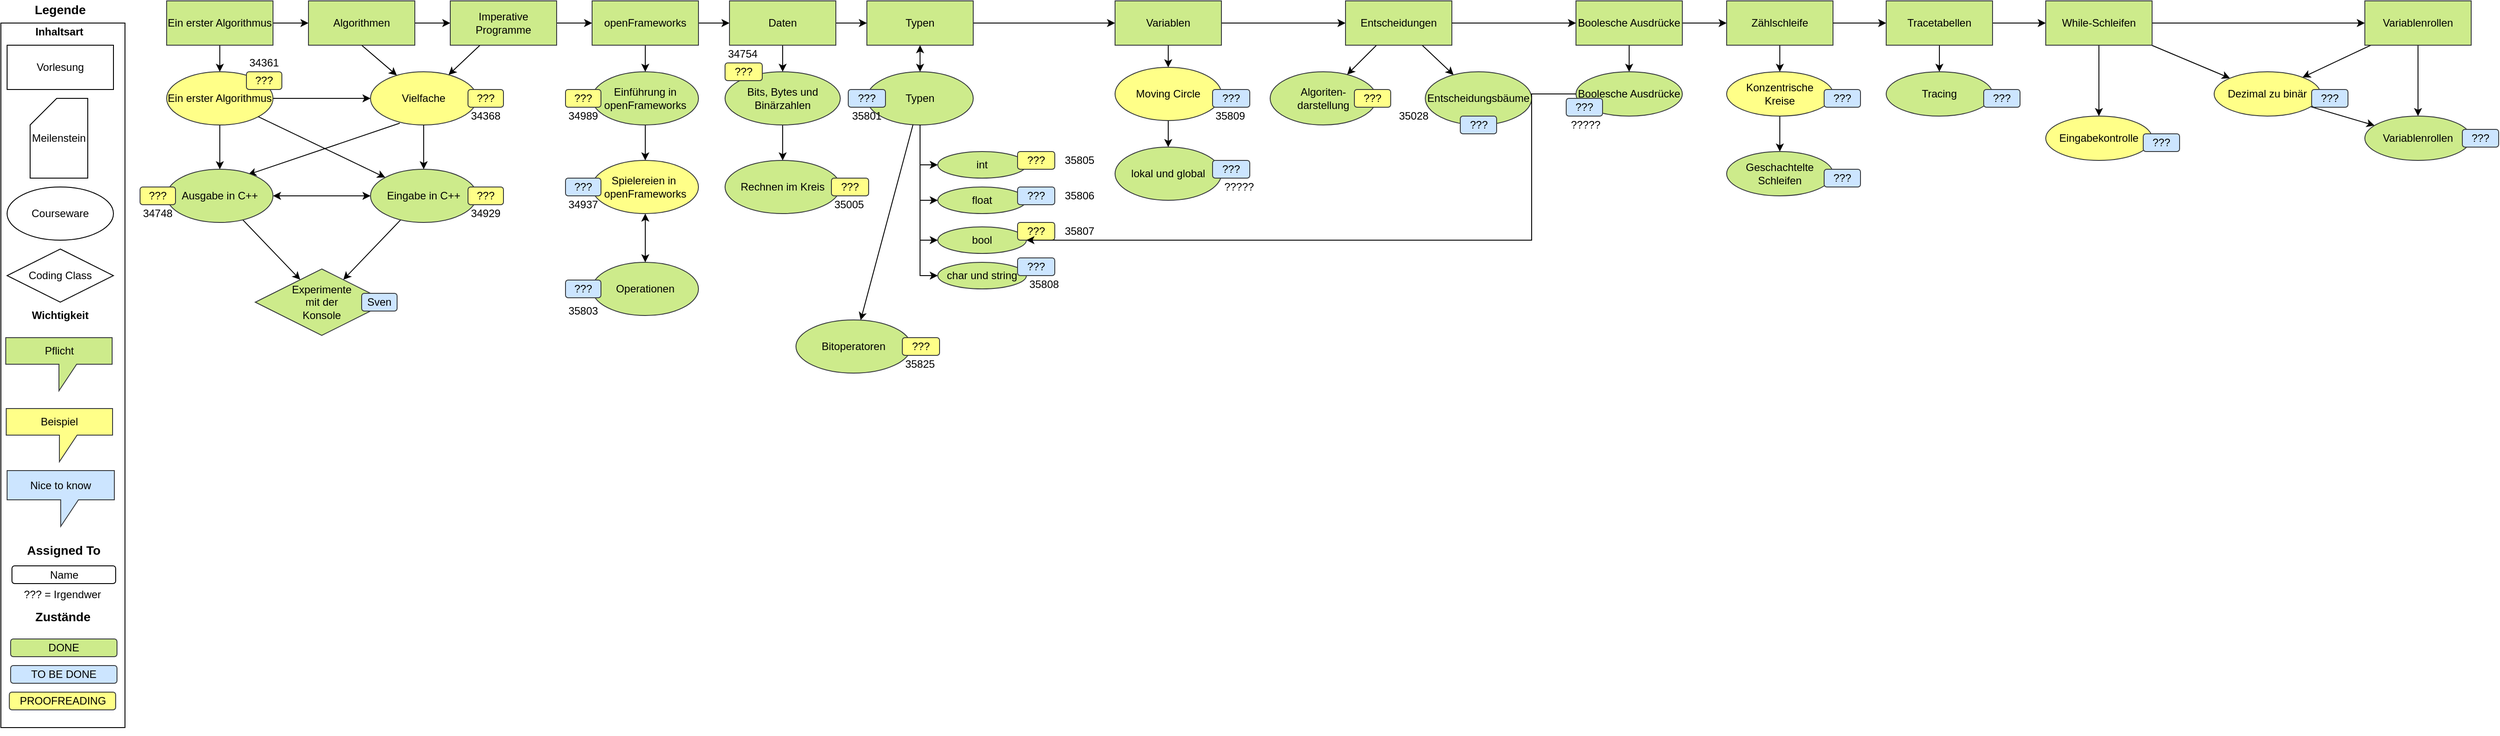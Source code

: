 <mxfile version="12.1.2" type="github" pages="1">
  <diagram id="Wyt8yrSQ3RSMpkzc1AXA" name="Page-1">
    <mxGraphModel dx="2048" dy="1074" grid="1" gridSize="10" guides="1" tooltips="1" connect="1" arrows="1" fold="1" page="1" pageScale="1" pageWidth="4681" pageHeight="3300" math="0" shadow="0">
      <root>
        <mxCell id="0"/>
        <mxCell id="1" value="Inhalte" style="" parent="0"/>
        <mxCell id="2e9VviOoSvJhzy74QU0r-17" value="" style="rounded=0;whiteSpace=wrap;html=1;fillColor=none;" parent="1" vertex="1">
          <mxGeometry x="13" y="65" width="140" height="795" as="geometry"/>
        </mxCell>
        <mxCell id="YNsSI02lV_WkkaifhmP2-2" value="Coding Class" style="rhombus;whiteSpace=wrap;html=1;" parent="1" vertex="1">
          <mxGeometry x="20" y="320" width="120" height="60" as="geometry"/>
        </mxCell>
        <mxCell id="2e9VviOoSvJhzy74QU0r-11" style="edgeStyle=none;rounded=0;comic=0;jumpStyle=none;orthogonalLoop=1;jettySize=auto;html=1;exitX=0.275;exitY=0.967;exitDx=0;exitDy=0;entryX=0.767;entryY=0.1;entryDx=0;entryDy=0;entryPerimeter=0;strokeColor=#000000;exitPerimeter=0;" parent="1" source="YNsSI02lV_WkkaifhmP2-5" target="2e9VviOoSvJhzy74QU0r-6" edge="1">
          <mxGeometry relative="1" as="geometry"/>
        </mxCell>
        <mxCell id="YNsSI02lV_WkkaifhmP2-5" value="Vielfache" style="ellipse;whiteSpace=wrap;html=1;fillColor=#ffff88;strokeColor=#36393d;" parent="1" vertex="1">
          <mxGeometry x="430" y="120" width="120" height="60" as="geometry"/>
        </mxCell>
        <mxCell id="YNsSI02lV_WkkaifhmP2-6" value="Meilenstein" style="shape=card;whiteSpace=wrap;html=1;" parent="1" vertex="1">
          <mxGeometry x="46" y="150" width="65" height="90" as="geometry"/>
        </mxCell>
        <mxCell id="YNsSI02lV_WkkaifhmP2-10" value="Name" style="rounded=1;whiteSpace=wrap;html=1;" parent="1" vertex="1">
          <mxGeometry x="25.5" y="677.5" width="117" height="20" as="geometry"/>
        </mxCell>
        <mxCell id="YNsSI02lV_WkkaifhmP2-11" value="Vorlesung" style="rounded=0;whiteSpace=wrap;html=1;" parent="1" vertex="1">
          <mxGeometry x="20" y="90" width="120" height="50" as="geometry"/>
        </mxCell>
        <mxCell id="YNsSI02lV_WkkaifhmP2-14" value="DONE" style="rounded=1;whiteSpace=wrap;html=1;fillColor=#cdeb8b;strokeColor=#36393d;" parent="1" vertex="1">
          <mxGeometry x="24" y="760" width="120" height="20" as="geometry"/>
        </mxCell>
        <mxCell id="YNsSI02lV_WkkaifhmP2-15" value="TO BE DONE" style="rounded=1;whiteSpace=wrap;html=1;fillColor=#cce5ff;strokeColor=#36393d;" parent="1" vertex="1">
          <mxGeometry x="24" y="790" width="120" height="20" as="geometry"/>
        </mxCell>
        <mxCell id="YNsSI02lV_WkkaifhmP2-16" value="PROOFREADING" style="rounded=1;whiteSpace=wrap;html=1;fillColor=#ffff88;strokeColor=#36393d;" parent="1" vertex="1">
          <mxGeometry x="22.5" y="820" width="120" height="20" as="geometry"/>
        </mxCell>
        <mxCell id="YNsSI02lV_WkkaifhmP2-20" style="edgeStyle=orthogonalEdgeStyle;rounded=0;orthogonalLoop=1;jettySize=auto;html=1;exitX=0.5;exitY=1;exitDx=0;exitDy=0;entryX=0.5;entryY=0;entryDx=0;entryDy=0;jumpStyle=arc;comic=0;" parent="1" source="YNsSI02lV_WkkaifhmP2-17" target="YNsSI02lV_WkkaifhmP2-18" edge="1">
          <mxGeometry relative="1" as="geometry"/>
        </mxCell>
        <mxCell id="YNsSI02lV_WkkaifhmP2-23" style="edgeStyle=orthogonalEdgeStyle;rounded=0;orthogonalLoop=1;jettySize=auto;html=1;exitX=1;exitY=0.5;exitDx=0;exitDy=0;entryX=0;entryY=0.5;entryDx=0;entryDy=0;" parent="1" source="YNsSI02lV_WkkaifhmP2-17" target="YNsSI02lV_WkkaifhmP2-21" edge="1">
          <mxGeometry relative="1" as="geometry"/>
        </mxCell>
        <mxCell id="YNsSI02lV_WkkaifhmP2-17" value="Ein erster Algorithmus" style="rounded=0;whiteSpace=wrap;html=1;fillColor=#cdeb8b;strokeColor=#36393d;" parent="1" vertex="1">
          <mxGeometry x="200" y="40" width="120" height="50" as="geometry"/>
        </mxCell>
        <mxCell id="2e9VviOoSvJhzy74QU0r-10" style="rounded=0;comic=0;jumpStyle=none;orthogonalLoop=1;jettySize=auto;html=1;exitX=0.5;exitY=1;exitDx=0;exitDy=0;strokeColor=#000000;" parent="1" source="YNsSI02lV_WkkaifhmP2-18" target="2e9VviOoSvJhzy74QU0r-6" edge="1">
          <mxGeometry relative="1" as="geometry"/>
        </mxCell>
        <mxCell id="2e9VviOoSvJhzy74QU0r-15" style="edgeStyle=none;rounded=0;comic=0;jumpStyle=none;orthogonalLoop=1;jettySize=auto;html=1;exitX=1;exitY=0.5;exitDx=0;exitDy=0;entryX=0;entryY=0.5;entryDx=0;entryDy=0;strokeColor=#000000;fillColor=#f8cecc;" parent="1" source="YNsSI02lV_WkkaifhmP2-18" target="YNsSI02lV_WkkaifhmP2-5" edge="1">
          <mxGeometry relative="1" as="geometry"/>
        </mxCell>
        <mxCell id="YNsSI02lV_WkkaifhmP2-18" value="Ein erster Algorithmus" style="ellipse;whiteSpace=wrap;html=1;fillColor=#ffff88;strokeColor=#36393d;" parent="1" vertex="1">
          <mxGeometry x="200" y="120" width="120" height="60" as="geometry"/>
        </mxCell>
        <mxCell id="B_I8aT1JAoUhAAaeeT8g-25" style="edgeStyle=none;rounded=0;orthogonalLoop=1;jettySize=auto;html=1;exitX=0.5;exitY=1;exitDx=0;exitDy=0;" parent="1" source="YNsSI02lV_WkkaifhmP2-21" target="YNsSI02lV_WkkaifhmP2-5" edge="1">
          <mxGeometry relative="1" as="geometry"/>
        </mxCell>
        <mxCell id="B_I8aT1JAoUhAAaeeT8g-27" value="" style="edgeStyle=none;rounded=0;orthogonalLoop=1;jettySize=auto;html=1;" parent="1" source="YNsSI02lV_WkkaifhmP2-21" target="B_I8aT1JAoUhAAaeeT8g-26" edge="1">
          <mxGeometry relative="1" as="geometry"/>
        </mxCell>
        <mxCell id="YNsSI02lV_WkkaifhmP2-21" value="Algorithmen" style="rounded=0;whiteSpace=wrap;html=1;fillColor=#cdeb8b;strokeColor=#36393d;" parent="1" vertex="1">
          <mxGeometry x="360" y="40" width="120" height="50" as="geometry"/>
        </mxCell>
        <mxCell id="B_I8aT1JAoUhAAaeeT8g-62" value="" style="edgeStyle=none;rounded=0;orthogonalLoop=1;jettySize=auto;html=1;startArrow=classic;startFill=1;" parent="1" source="2e9VviOoSvJhzy74QU0r-6" target="B_I8aT1JAoUhAAaeeT8g-4" edge="1">
          <mxGeometry relative="1" as="geometry">
            <mxPoint x="400" y="260" as="targetPoint"/>
          </mxGeometry>
        </mxCell>
        <mxCell id="wF4mP8w9-cqMa2zVFERf-13" style="edgeStyle=none;rounded=0;orthogonalLoop=1;jettySize=auto;html=1;" parent="1" source="2e9VviOoSvJhzy74QU0r-6" target="wF4mP8w9-cqMa2zVFERf-1" edge="1">
          <mxGeometry relative="1" as="geometry"/>
        </mxCell>
        <mxCell id="2e9VviOoSvJhzy74QU0r-6" value="Ausgabe in C++" style="ellipse;whiteSpace=wrap;html=1;fillColor=#cdeb8b;strokeColor=#36393d;" parent="1" vertex="1">
          <mxGeometry x="200" y="230" width="120" height="60" as="geometry"/>
        </mxCell>
        <mxCell id="2e9VviOoSvJhzy74QU0r-12" value="Courseware" style="ellipse;whiteSpace=wrap;html=1;" parent="1" vertex="1">
          <mxGeometry x="20" y="250" width="120" height="60" as="geometry"/>
        </mxCell>
        <mxCell id="2e9VviOoSvJhzy74QU0r-18" value="&lt;b&gt;&lt;font style=&quot;font-size: 14px&quot;&gt;Legende&lt;/font&gt;&lt;/b&gt;" style="text;html=1;strokeColor=none;fillColor=none;align=center;verticalAlign=middle;whiteSpace=wrap;rounded=0;" parent="1" vertex="1">
          <mxGeometry x="50" y="40" width="60" height="20" as="geometry"/>
        </mxCell>
        <mxCell id="2e9VviOoSvJhzy74QU0r-19" value="&lt;b&gt;&lt;font style=&quot;font-size: 14px&quot;&gt;Zustände&lt;/font&gt;&lt;/b&gt;" style="text;html=1;strokeColor=none;fillColor=none;align=center;verticalAlign=middle;whiteSpace=wrap;rounded=0;" parent="1" vertex="1">
          <mxGeometry x="52.5" y="725" width="60" height="20" as="geometry"/>
        </mxCell>
        <mxCell id="2e9VviOoSvJhzy74QU0r-21" value="&lt;b&gt;&lt;font style=&quot;font-size: 14px&quot;&gt;Assigned To&lt;/font&gt;&lt;/b&gt;" style="text;html=1;strokeColor=none;fillColor=none;align=center;verticalAlign=middle;whiteSpace=wrap;rounded=0;" parent="1" vertex="1">
          <mxGeometry x="24" y="650" width="120" height="20" as="geometry"/>
        </mxCell>
        <mxCell id="2e9VviOoSvJhzy74QU0r-28" value="??? = Irgendwer" style="text;html=1;strokeColor=none;fillColor=none;align=center;verticalAlign=middle;whiteSpace=wrap;rounded=0;" parent="1" vertex="1">
          <mxGeometry x="24" y="700" width="117" height="20" as="geometry"/>
        </mxCell>
        <mxCell id="Tgc2R-9lb7ekBUgRPGqR-1" value="&lt;b&gt;Wichtigkeit&lt;/b&gt;" style="text;html=1;strokeColor=none;fillColor=none;align=center;verticalAlign=middle;whiteSpace=wrap;rounded=0;" parent="1" vertex="1">
          <mxGeometry x="50" y="385" width="60" height="20" as="geometry"/>
        </mxCell>
        <mxCell id="oYj94LS83K9F-aLHHSQ7-1" value="Pflicht" style="shape=callout;whiteSpace=wrap;html=1;perimeter=calloutPerimeter;fillColor=#cdeb8b;strokeColor=#36393d;" parent="1" vertex="1">
          <mxGeometry x="18.5" y="420" width="120" height="60" as="geometry"/>
        </mxCell>
        <mxCell id="oYj94LS83K9F-aLHHSQ7-2" value="Beispiel" style="shape=callout;whiteSpace=wrap;html=1;perimeter=calloutPerimeter;fillColor=#ffff88;strokeColor=#36393d;" parent="1" vertex="1">
          <mxGeometry x="19" y="500" width="120" height="60" as="geometry"/>
        </mxCell>
        <mxCell id="oYj94LS83K9F-aLHHSQ7-5" value="Nice to know" style="shape=callout;whiteSpace=wrap;html=1;perimeter=calloutPerimeter;fillColor=#cce5ff;strokeColor=#36393d;" parent="1" vertex="1">
          <mxGeometry x="20" y="570" width="121" height="63" as="geometry"/>
        </mxCell>
        <mxCell id="oYj94LS83K9F-aLHHSQ7-6" value="&lt;b&gt;Inhaltsart&lt;/b&gt;" style="text;html=1;strokeColor=none;fillColor=none;align=center;verticalAlign=middle;whiteSpace=wrap;rounded=0;" parent="1" vertex="1">
          <mxGeometry x="58.5" y="65" width="40" height="20" as="geometry"/>
        </mxCell>
        <mxCell id="wF4mP8w9-cqMa2zVFERf-14" style="edgeStyle=none;rounded=0;orthogonalLoop=1;jettySize=auto;html=1;" parent="1" source="B_I8aT1JAoUhAAaeeT8g-4" target="wF4mP8w9-cqMa2zVFERf-1" edge="1">
          <mxGeometry relative="1" as="geometry"/>
        </mxCell>
        <mxCell id="B_I8aT1JAoUhAAaeeT8g-4" value="Eingabe in C++" style="ellipse;whiteSpace=wrap;html=1;fillColor=#cdeb8b;strokeColor=#36393d;" parent="1" vertex="1">
          <mxGeometry x="430" y="230" width="120" height="60" as="geometry"/>
        </mxCell>
        <mxCell id="B_I8aT1JAoUhAAaeeT8g-13" style="edgeStyle=none;rounded=0;orthogonalLoop=1;jettySize=auto;html=1;" parent="1" source="YNsSI02lV_WkkaifhmP2-5" target="B_I8aT1JAoUhAAaeeT8g-4" edge="1">
          <mxGeometry relative="1" as="geometry">
            <mxPoint x="420" y="182" as="sourcePoint"/>
            <mxPoint x="420" y="230" as="targetPoint"/>
          </mxGeometry>
        </mxCell>
        <mxCell id="B_I8aT1JAoUhAAaeeT8g-14" style="rounded=0;orthogonalLoop=1;jettySize=auto;html=1;" parent="1" source="YNsSI02lV_WkkaifhmP2-18" target="B_I8aT1JAoUhAAaeeT8g-4" edge="1">
          <mxGeometry relative="1" as="geometry">
            <mxPoint x="260" y="180" as="sourcePoint"/>
            <mxPoint x="377.574" y="238.787" as="targetPoint"/>
          </mxGeometry>
        </mxCell>
        <mxCell id="B_I8aT1JAoUhAAaeeT8g-22" style="edgeStyle=none;rounded=0;orthogonalLoop=1;jettySize=auto;html=1;exitX=0.5;exitY=1;exitDx=0;exitDy=0;" parent="1" source="2e9VviOoSvJhzy74QU0r-17" target="2e9VviOoSvJhzy74QU0r-17" edge="1">
          <mxGeometry relative="1" as="geometry"/>
        </mxCell>
        <mxCell id="B_I8aT1JAoUhAAaeeT8g-30" style="edgeStyle=none;rounded=0;orthogonalLoop=1;jettySize=auto;html=1;" parent="1" source="B_I8aT1JAoUhAAaeeT8g-26" target="YNsSI02lV_WkkaifhmP2-5" edge="1">
          <mxGeometry relative="1" as="geometry"/>
        </mxCell>
        <mxCell id="B_I8aT1JAoUhAAaeeT8g-33" value="" style="edgeStyle=none;rounded=0;orthogonalLoop=1;jettySize=auto;html=1;" parent="1" source="B_I8aT1JAoUhAAaeeT8g-26" target="B_I8aT1JAoUhAAaeeT8g-32" edge="1">
          <mxGeometry relative="1" as="geometry"/>
        </mxCell>
        <mxCell id="B_I8aT1JAoUhAAaeeT8g-26" value="Imperative Programme" style="rounded=0;whiteSpace=wrap;html=1;fillColor=#cdeb8b;strokeColor=#36393d;" parent="1" vertex="1">
          <mxGeometry x="520" y="40" width="120" height="50" as="geometry"/>
        </mxCell>
        <mxCell id="B_I8aT1JAoUhAAaeeT8g-35" value="" style="edgeStyle=none;rounded=0;orthogonalLoop=1;jettySize=auto;html=1;" parent="1" source="B_I8aT1JAoUhAAaeeT8g-32" target="B_I8aT1JAoUhAAaeeT8g-34" edge="1">
          <mxGeometry relative="1" as="geometry"/>
        </mxCell>
        <mxCell id="B_I8aT1JAoUhAAaeeT8g-75" value="" style="edgeStyle=none;rounded=0;orthogonalLoop=1;jettySize=auto;html=1;startArrow=none;startFill=0;" parent="1" source="B_I8aT1JAoUhAAaeeT8g-32" target="B_I8aT1JAoUhAAaeeT8g-74" edge="1">
          <mxGeometry relative="1" as="geometry"/>
        </mxCell>
        <mxCell id="B_I8aT1JAoUhAAaeeT8g-32" value="openFrameworks" style="rounded=0;whiteSpace=wrap;html=1;fillColor=#cdeb8b;strokeColor=#36393d;" parent="1" vertex="1">
          <mxGeometry x="680" y="40" width="120" height="50" as="geometry"/>
        </mxCell>
        <mxCell id="B_I8aT1JAoUhAAaeeT8g-38" value="" style="edgeStyle=none;rounded=0;orthogonalLoop=1;jettySize=auto;html=1;" parent="1" source="B_I8aT1JAoUhAAaeeT8g-34" target="B_I8aT1JAoUhAAaeeT8g-73" edge="1">
          <mxGeometry relative="1" as="geometry">
            <mxPoint x="740" y="220" as="targetPoint"/>
          </mxGeometry>
        </mxCell>
        <mxCell id="B_I8aT1JAoUhAAaeeT8g-34" value="Einführung in openFrameworks" style="ellipse;whiteSpace=wrap;html=1;fillColor=#cdeb8b;strokeColor=#36393d;" parent="1" vertex="1">
          <mxGeometry x="680" y="120" width="120" height="60" as="geometry"/>
        </mxCell>
        <mxCell id="B_I8aT1JAoUhAAaeeT8g-59" value="" style="edgeStyle=none;rounded=0;orthogonalLoop=1;jettySize=auto;html=1;startArrow=classic;startFill=1;" parent="1" source="B_I8aT1JAoUhAAaeeT8g-40" edge="1">
          <mxGeometry relative="1" as="geometry">
            <mxPoint x="740" y="280" as="targetPoint"/>
          </mxGeometry>
        </mxCell>
        <mxCell id="B_I8aT1JAoUhAAaeeT8g-40" value="Operationen" style="ellipse;whiteSpace=wrap;html=1;fillColor=#cdeb8b;strokeColor=#36393d;" parent="1" vertex="1">
          <mxGeometry x="680" y="335" width="120" height="60" as="geometry"/>
        </mxCell>
        <mxCell id="B_I8aT1JAoUhAAaeeT8g-67" value="" style="edgeStyle=none;rounded=0;orthogonalLoop=1;jettySize=auto;html=1;startArrow=classic;startFill=1;" parent="1" source="B_I8aT1JAoUhAAaeeT8g-54" target="B_I8aT1JAoUhAAaeeT8g-66" edge="1">
          <mxGeometry relative="1" as="geometry"/>
        </mxCell>
        <mxCell id="B_I8aT1JAoUhAAaeeT8g-125" value="" style="edgeStyle=orthogonalEdgeStyle;rounded=0;orthogonalLoop=1;jettySize=auto;html=1;startArrow=none;startFill=0;" parent="1" source="B_I8aT1JAoUhAAaeeT8g-54" target="B_I8aT1JAoUhAAaeeT8g-118" edge="1">
          <mxGeometry relative="1" as="geometry"/>
        </mxCell>
        <mxCell id="B_I8aT1JAoUhAAaeeT8g-54" value="Typen" style="rounded=0;whiteSpace=wrap;html=1;fillColor=#cdeb8b;strokeColor=#36393d;" parent="1" vertex="1">
          <mxGeometry x="990" y="40" width="120" height="50" as="geometry"/>
        </mxCell>
        <mxCell id="B_I8aT1JAoUhAAaeeT8g-97" value="" style="edgeStyle=orthogonalEdgeStyle;rounded=0;orthogonalLoop=1;jettySize=auto;html=1;startArrow=none;startFill=0;entryX=0;entryY=0.5;entryDx=0;entryDy=0;" parent="1" source="B_I8aT1JAoUhAAaeeT8g-66" target="B_I8aT1JAoUhAAaeeT8g-91" edge="1">
          <mxGeometry relative="1" as="geometry">
            <Array as="points">
              <mxPoint x="1050" y="225"/>
            </Array>
          </mxGeometry>
        </mxCell>
        <mxCell id="B_I8aT1JAoUhAAaeeT8g-99" style="edgeStyle=orthogonalEdgeStyle;rounded=0;orthogonalLoop=1;jettySize=auto;html=1;entryX=0;entryY=0.5;entryDx=0;entryDy=0;startArrow=none;startFill=0;" parent="1" source="B_I8aT1JAoUhAAaeeT8g-66" target="B_I8aT1JAoUhAAaeeT8g-94" edge="1">
          <mxGeometry relative="1" as="geometry"/>
        </mxCell>
        <mxCell id="B_I8aT1JAoUhAAaeeT8g-100" style="edgeStyle=orthogonalEdgeStyle;rounded=0;orthogonalLoop=1;jettySize=auto;html=1;entryX=0;entryY=0.5;entryDx=0;entryDy=0;startArrow=none;startFill=0;" parent="1" source="B_I8aT1JAoUhAAaeeT8g-66" target="B_I8aT1JAoUhAAaeeT8g-93" edge="1">
          <mxGeometry relative="1" as="geometry"/>
        </mxCell>
        <mxCell id="B_I8aT1JAoUhAAaeeT8g-66" value="Typen" style="ellipse;whiteSpace=wrap;html=1;fillColor=#cdeb8b;strokeColor=#36393d;" parent="1" vertex="1">
          <mxGeometry x="990" y="120" width="120" height="60" as="geometry"/>
        </mxCell>
        <mxCell id="B_I8aT1JAoUhAAaeeT8g-73" value="Spielereien in&amp;nbsp; openFrameworks" style="ellipse;whiteSpace=wrap;html=1;fillColor=#ffff88;strokeColor=#36393d;" parent="1" vertex="1">
          <mxGeometry x="680" y="220" width="120" height="60" as="geometry"/>
        </mxCell>
        <mxCell id="B_I8aT1JAoUhAAaeeT8g-76" value="" style="edgeStyle=none;rounded=0;orthogonalLoop=1;jettySize=auto;html=1;startArrow=none;startFill=0;" parent="1" source="B_I8aT1JAoUhAAaeeT8g-74" target="B_I8aT1JAoUhAAaeeT8g-54" edge="1">
          <mxGeometry relative="1" as="geometry"/>
        </mxCell>
        <mxCell id="B_I8aT1JAoUhAAaeeT8g-83" value="" style="edgeStyle=none;rounded=0;orthogonalLoop=1;jettySize=auto;html=1;startArrow=none;startFill=0;" parent="1" source="B_I8aT1JAoUhAAaeeT8g-74" target="B_I8aT1JAoUhAAaeeT8g-82" edge="1">
          <mxGeometry relative="1" as="geometry"/>
        </mxCell>
        <mxCell id="B_I8aT1JAoUhAAaeeT8g-74" value="Daten" style="rounded=0;whiteSpace=wrap;html=1;fillColor=#cdeb8b;strokeColor=#36393d;" parent="1" vertex="1">
          <mxGeometry x="835" y="40" width="120" height="50" as="geometry"/>
        </mxCell>
        <mxCell id="B_I8aT1JAoUhAAaeeT8g-108" value="" style="edgeStyle=orthogonalEdgeStyle;rounded=0;orthogonalLoop=1;jettySize=auto;html=1;startArrow=none;startFill=0;" parent="1" source="B_I8aT1JAoUhAAaeeT8g-82" target="B_I8aT1JAoUhAAaeeT8g-107" edge="1">
          <mxGeometry relative="1" as="geometry"/>
        </mxCell>
        <mxCell id="B_I8aT1JAoUhAAaeeT8g-82" value="Bits, Bytes und Binärzahlen" style="ellipse;whiteSpace=wrap;html=1;fillColor=#cdeb8b;strokeColor=#36393d;" parent="1" vertex="1">
          <mxGeometry x="830" y="120" width="130" height="60" as="geometry"/>
        </mxCell>
        <mxCell id="B_I8aT1JAoUhAAaeeT8g-91" value="int" style="ellipse;whiteSpace=wrap;html=1;fillColor=#cdeb8b;strokeColor=#36393d;" parent="1" vertex="1">
          <mxGeometry x="1070" y="210" width="100" height="30" as="geometry"/>
        </mxCell>
        <mxCell id="B_I8aT1JAoUhAAaeeT8g-92" value="float" style="ellipse;whiteSpace=wrap;html=1;fillColor=#cdeb8b;strokeColor=#36393d;" parent="1" vertex="1">
          <mxGeometry x="1070" y="250" width="100" height="30" as="geometry"/>
        </mxCell>
        <mxCell id="B_I8aT1JAoUhAAaeeT8g-93" value="char und string" style="ellipse;whiteSpace=wrap;html=1;fillColor=#cdeb8b;strokeColor=#36393d;" parent="1" vertex="1">
          <mxGeometry x="1070" y="335" width="100" height="30" as="geometry"/>
        </mxCell>
        <mxCell id="B_I8aT1JAoUhAAaeeT8g-94" value="bool" style="ellipse;whiteSpace=wrap;html=1;fillColor=#cdeb8b;strokeColor=#36393d;" parent="1" vertex="1">
          <mxGeometry x="1070" y="295" width="100" height="30" as="geometry"/>
        </mxCell>
        <mxCell id="B_I8aT1JAoUhAAaeeT8g-98" value="" style="edgeStyle=orthogonalEdgeStyle;rounded=0;orthogonalLoop=1;jettySize=auto;html=1;startArrow=none;startFill=0;" parent="1" source="B_I8aT1JAoUhAAaeeT8g-66" target="B_I8aT1JAoUhAAaeeT8g-92" edge="1">
          <mxGeometry relative="1" as="geometry">
            <mxPoint x="1060" y="190" as="sourcePoint"/>
            <mxPoint x="1080" y="235" as="targetPoint"/>
            <Array as="points">
              <mxPoint x="1050" y="265"/>
            </Array>
          </mxGeometry>
        </mxCell>
        <mxCell id="B_I8aT1JAoUhAAaeeT8g-107" value="Rechnen im Kreis" style="ellipse;whiteSpace=wrap;html=1;fillColor=#cdeb8b;strokeColor=#36393d;" parent="1" vertex="1">
          <mxGeometry x="830" y="220" width="130" height="60" as="geometry"/>
        </mxCell>
        <mxCell id="B_I8aT1JAoUhAAaeeT8g-109" value="Algoriten-&lt;br&gt;darstellung" style="ellipse;whiteSpace=wrap;html=1;fillColor=#cdeb8b;strokeColor=#36393d;" parent="1" vertex="1">
          <mxGeometry x="1445" y="120" width="120" height="60" as="geometry"/>
        </mxCell>
        <mxCell id="B_I8aT1JAoUhAAaeeT8g-123" value="" style="edgeStyle=orthogonalEdgeStyle;rounded=0;orthogonalLoop=1;jettySize=auto;html=1;startArrow=none;startFill=0;" parent="1" source="B_I8aT1JAoUhAAaeeT8g-118" target="B_I8aT1JAoUhAAaeeT8g-122" edge="1">
          <mxGeometry relative="1" as="geometry"/>
        </mxCell>
        <mxCell id="B_I8aT1JAoUhAAaeeT8g-147" value="" style="edgeStyle=orthogonalEdgeStyle;rounded=0;orthogonalLoop=1;jettySize=auto;html=1;startArrow=none;startFill=0;" parent="1" source="B_I8aT1JAoUhAAaeeT8g-118" target="B_I8aT1JAoUhAAaeeT8g-137" edge="1">
          <mxGeometry relative="1" as="geometry"/>
        </mxCell>
        <mxCell id="B_I8aT1JAoUhAAaeeT8g-118" value="Variablen" style="rounded=0;whiteSpace=wrap;html=1;fillColor=#cdeb8b;strokeColor=#36393d;" parent="1" vertex="1">
          <mxGeometry x="1270" y="40" width="120" height="50" as="geometry"/>
        </mxCell>
        <mxCell id="B_I8aT1JAoUhAAaeeT8g-129" value="" style="edgeStyle=orthogonalEdgeStyle;rounded=0;orthogonalLoop=1;jettySize=auto;html=1;startArrow=none;startFill=0;" parent="1" source="B_I8aT1JAoUhAAaeeT8g-122" target="B_I8aT1JAoUhAAaeeT8g-128" edge="1">
          <mxGeometry relative="1" as="geometry"/>
        </mxCell>
        <mxCell id="B_I8aT1JAoUhAAaeeT8g-122" value="Moving Circle" style="ellipse;whiteSpace=wrap;html=1;fillColor=#ffff88;strokeColor=#36393d;" parent="1" vertex="1">
          <mxGeometry x="1270" y="115" width="120" height="60" as="geometry"/>
        </mxCell>
        <mxCell id="B_I8aT1JAoUhAAaeeT8g-128" value="lokal und global" style="ellipse;whiteSpace=wrap;html=1;fillColor=#cdeb8b;strokeColor=#36393d;" parent="1" vertex="1">
          <mxGeometry x="1270" y="205" width="120" height="60" as="geometry"/>
        </mxCell>
        <mxCell id="B_I8aT1JAoUhAAaeeT8g-145" value="" style="edgeStyle=orthogonalEdgeStyle;rounded=0;orthogonalLoop=1;jettySize=auto;html=1;startArrow=none;startFill=0;" parent="1" source="B_I8aT1JAoUhAAaeeT8g-134" target="B_I8aT1JAoUhAAaeeT8g-141" edge="1">
          <mxGeometry relative="1" as="geometry"/>
        </mxCell>
        <mxCell id="B_I8aT1JAoUhAAaeeT8g-139" value="" style="rounded=0;orthogonalLoop=1;jettySize=auto;html=1;startArrow=none;startFill=0;" parent="1" source="B_I8aT1JAoUhAAaeeT8g-137" target="B_I8aT1JAoUhAAaeeT8g-109" edge="1">
          <mxGeometry relative="1" as="geometry"/>
        </mxCell>
        <mxCell id="B_I8aT1JAoUhAAaeeT8g-141" value="Boolesche Ausdrücke" style="ellipse;whiteSpace=wrap;html=1;fillColor=#cdeb8b;strokeColor=#36393d;" parent="1" vertex="1">
          <mxGeometry x="1790" y="120" width="120" height="50" as="geometry"/>
        </mxCell>
        <mxCell id="wF4mP8w9-cqMa2zVFERf-21" style="edgeStyle=none;rounded=0;orthogonalLoop=1;jettySize=auto;html=1;" parent="1" source="B_I8aT1JAoUhAAaeeT8g-137" target="wF4mP8w9-cqMa2zVFERf-19" edge="1">
          <mxGeometry relative="1" as="geometry"/>
        </mxCell>
        <mxCell id="B_I8aT1JAoUhAAaeeT8g-137" value="Entscheidungen" style="rounded=0;whiteSpace=wrap;html=1;fillColor=#cdeb8b;strokeColor=#36393d;" parent="1" vertex="1">
          <mxGeometry x="1530" y="40" width="120" height="50" as="geometry"/>
        </mxCell>
        <mxCell id="wF4mP8w9-cqMa2zVFERf-18" value="" style="edgeStyle=none;rounded=0;orthogonalLoop=1;jettySize=auto;html=1;" parent="1" source="B_I8aT1JAoUhAAaeeT8g-134" target="wF4mP8w9-cqMa2zVFERf-17" edge="1">
          <mxGeometry relative="1" as="geometry"/>
        </mxCell>
        <mxCell id="B_I8aT1JAoUhAAaeeT8g-134" value="Boolesche Ausdrücke" style="rounded=0;whiteSpace=wrap;html=1;fillColor=#cdeb8b;strokeColor=#36393d;" parent="1" vertex="1">
          <mxGeometry x="1790" y="40" width="120" height="50" as="geometry"/>
        </mxCell>
        <mxCell id="B_I8aT1JAoUhAAaeeT8g-148" value="" style="edgeStyle=orthogonalEdgeStyle;rounded=0;orthogonalLoop=1;jettySize=auto;html=1;startArrow=none;startFill=0;" parent="1" source="B_I8aT1JAoUhAAaeeT8g-137" target="B_I8aT1JAoUhAAaeeT8g-134" edge="1">
          <mxGeometry relative="1" as="geometry">
            <mxPoint x="1590" y="65.333" as="sourcePoint"/>
            <mxPoint x="1902.5" y="125" as="targetPoint"/>
          </mxGeometry>
        </mxCell>
        <mxCell id="wF4mP8w9-cqMa2zVFERf-1" value="Experimente&lt;br&gt;mit der &lt;br&gt;Konsole" style="rhombus;whiteSpace=wrap;html=1;fillColor=#cdeb8b;strokeColor=#36393d;" parent="1" vertex="1">
          <mxGeometry x="300" y="342.5" width="150" height="75" as="geometry"/>
        </mxCell>
        <mxCell id="wF4mP8w9-cqMa2zVFERf-16" style="edgeStyle=none;rounded=0;orthogonalLoop=1;jettySize=auto;html=1;exitX=0.5;exitY=1;exitDx=0;exitDy=0;" parent="1" source="wF4mP8w9-cqMa2zVFERf-1" target="wF4mP8w9-cqMa2zVFERf-1" edge="1">
          <mxGeometry relative="1" as="geometry"/>
        </mxCell>
        <mxCell id="wF4mP8w9-cqMa2zVFERf-28" value="" style="edgeStyle=none;rounded=0;orthogonalLoop=1;jettySize=auto;html=1;" parent="1" source="wF4mP8w9-cqMa2zVFERf-17" target="wF4mP8w9-cqMa2zVFERf-29" edge="1">
          <mxGeometry relative="1" as="geometry">
            <mxPoint x="2020" y="120.0" as="targetPoint"/>
          </mxGeometry>
        </mxCell>
        <mxCell id="wF4mP8w9-cqMa2zVFERf-17" value="Zählschleife" style="rounded=0;whiteSpace=wrap;html=1;fillColor=#cdeb8b;strokeColor=#36393d;" parent="1" vertex="1">
          <mxGeometry x="1960" y="40" width="120" height="50" as="geometry"/>
        </mxCell>
        <mxCell id="wF4mP8w9-cqMa2zVFERf-19" value="Entscheidungsbäume" style="ellipse;whiteSpace=wrap;html=1;fillColor=#cdeb8b;strokeColor=#36393d;" parent="1" vertex="1">
          <mxGeometry x="1620" y="120" width="120" height="60" as="geometry"/>
        </mxCell>
        <mxCell id="wF4mP8w9-cqMa2zVFERf-35" value="" style="edgeStyle=none;rounded=0;orthogonalLoop=1;jettySize=auto;html=1;" parent="1" source="wF4mP8w9-cqMa2zVFERf-29" target="wF4mP8w9-cqMa2zVFERf-34" edge="1">
          <mxGeometry relative="1" as="geometry"/>
        </mxCell>
        <mxCell id="wF4mP8w9-cqMa2zVFERf-29" value="Konzentrische&lt;br&gt;Kreise" style="ellipse;whiteSpace=wrap;html=1;fillColor=#ffff88;strokeColor=#36393d;" parent="1" vertex="1">
          <mxGeometry x="1960" y="120" width="120" height="50" as="geometry"/>
        </mxCell>
        <mxCell id="wF4mP8w9-cqMa2zVFERf-34" value="Geschachtelte Schleifen" style="ellipse;whiteSpace=wrap;html=1;fillColor=#cdeb8b;strokeColor=#36393d;" parent="1" vertex="1">
          <mxGeometry x="1960" y="210" width="120" height="50" as="geometry"/>
        </mxCell>
        <mxCell id="wF4mP8w9-cqMa2zVFERf-39" value="" style="edgeStyle=none;rounded=0;orthogonalLoop=1;jettySize=auto;html=1;" parent="1" target="wF4mP8w9-cqMa2zVFERf-40" edge="1">
          <mxGeometry relative="1" as="geometry">
            <mxPoint x="2080" y="65.0" as="sourcePoint"/>
          </mxGeometry>
        </mxCell>
        <mxCell id="wF4mP8w9-cqMa2zVFERf-43" value="" style="edgeStyle=none;rounded=0;orthogonalLoop=1;jettySize=auto;html=1;" parent="1" source="wF4mP8w9-cqMa2zVFERf-40" target="wF4mP8w9-cqMa2zVFERf-41" edge="1">
          <mxGeometry relative="1" as="geometry">
            <mxPoint x="2200" y="170.0" as="targetPoint"/>
          </mxGeometry>
        </mxCell>
        <mxCell id="wF4mP8w9-cqMa2zVFERf-52" value="" style="edgeStyle=none;rounded=0;orthogonalLoop=1;jettySize=auto;html=1;" parent="1" source="wF4mP8w9-cqMa2zVFERf-40" target="wF4mP8w9-cqMa2zVFERf-51" edge="1">
          <mxGeometry relative="1" as="geometry"/>
        </mxCell>
        <mxCell id="wF4mP8w9-cqMa2zVFERf-40" value="Tracetabellen" style="rounded=0;whiteSpace=wrap;html=1;fillColor=#cdeb8b;strokeColor=#36393d;" parent="1" vertex="1">
          <mxGeometry x="2140" y="40" width="120" height="50" as="geometry"/>
        </mxCell>
        <mxCell id="wF4mP8w9-cqMa2zVFERf-41" value="Tracing" style="ellipse;whiteSpace=wrap;html=1;fillColor=#cdeb8b;strokeColor=#36393d;" parent="1" vertex="1">
          <mxGeometry x="2140" y="120" width="120" height="50" as="geometry"/>
        </mxCell>
        <mxCell id="wF4mP8w9-cqMa2zVFERf-55" value="" style="edgeStyle=none;rounded=0;orthogonalLoop=1;jettySize=auto;html=1;entryX=0.5;entryY=0;entryDx=0;entryDy=0;" parent="1" source="wF4mP8w9-cqMa2zVFERf-51" target="wF4mP8w9-cqMa2zVFERf-53" edge="1">
          <mxGeometry relative="1" as="geometry">
            <mxPoint x="2380" y="170.0" as="targetPoint"/>
          </mxGeometry>
        </mxCell>
        <mxCell id="wF4mP8w9-cqMa2zVFERf-59" value="" style="edgeStyle=none;rounded=0;orthogonalLoop=1;jettySize=auto;html=1;" parent="1" source="wF4mP8w9-cqMa2zVFERf-51" target="wF4mP8w9-cqMa2zVFERf-57" edge="1">
          <mxGeometry relative="1" as="geometry">
            <mxPoint x="2380" y="170.0" as="targetPoint"/>
          </mxGeometry>
        </mxCell>
        <mxCell id="wF4mP8w9-cqMa2zVFERf-63" value="" style="edgeStyle=none;rounded=0;orthogonalLoop=1;jettySize=auto;html=1;" parent="1" source="wF4mP8w9-cqMa2zVFERf-51" target="wF4mP8w9-cqMa2zVFERf-61" edge="1">
          <mxGeometry relative="1" as="geometry">
            <mxPoint x="2520" y="65.0" as="targetPoint"/>
          </mxGeometry>
        </mxCell>
        <mxCell id="wF4mP8w9-cqMa2zVFERf-51" value="While-Schleifen" style="rounded=0;whiteSpace=wrap;html=1;fillColor=#cdeb8b;strokeColor=#36393d;" parent="1" vertex="1">
          <mxGeometry x="2320" y="40" width="120" height="50" as="geometry"/>
        </mxCell>
        <mxCell id="wF4mP8w9-cqMa2zVFERf-53" value="Eingabekontrolle" style="ellipse;whiteSpace=wrap;html=1;fillColor=#ffff88;strokeColor=#36393d;" parent="1" vertex="1">
          <mxGeometry x="2320" y="170" width="120" height="50" as="geometry"/>
        </mxCell>
        <mxCell id="wF4mP8w9-cqMa2zVFERf-72" value="" style="edgeStyle=none;rounded=0;orthogonalLoop=1;jettySize=auto;html=1;" parent="1" source="wF4mP8w9-cqMa2zVFERf-57" target="wF4mP8w9-cqMa2zVFERf-66" edge="1">
          <mxGeometry relative="1" as="geometry">
            <mxPoint x="2570" y="250.0" as="targetPoint"/>
          </mxGeometry>
        </mxCell>
        <mxCell id="wF4mP8w9-cqMa2zVFERf-57" value="Dezimal zu binär" style="ellipse;whiteSpace=wrap;html=1;fillColor=#ffff88;strokeColor=#36393d;" parent="1" vertex="1">
          <mxGeometry x="2510" y="120" width="120" height="50" as="geometry"/>
        </mxCell>
        <mxCell id="wF4mP8w9-cqMa2zVFERf-65" value="" style="edgeStyle=none;rounded=0;orthogonalLoop=1;jettySize=auto;html=1;" parent="1" source="wF4mP8w9-cqMa2zVFERf-61" target="wF4mP8w9-cqMa2zVFERf-57" edge="1">
          <mxGeometry relative="1" as="geometry">
            <mxPoint x="2740" y="170.0" as="targetPoint"/>
          </mxGeometry>
        </mxCell>
        <mxCell id="wF4mP8w9-cqMa2zVFERf-67" value="" style="edgeStyle=none;rounded=0;orthogonalLoop=1;jettySize=auto;html=1;" parent="1" source="wF4mP8w9-cqMa2zVFERf-61" target="wF4mP8w9-cqMa2zVFERf-66" edge="1">
          <mxGeometry relative="1" as="geometry"/>
        </mxCell>
        <mxCell id="wF4mP8w9-cqMa2zVFERf-61" value="Variablenrollen" style="rounded=0;whiteSpace=wrap;html=1;fillColor=#cdeb8b;strokeColor=#36393d;" parent="1" vertex="1">
          <mxGeometry x="2680" y="40" width="120" height="50" as="geometry"/>
        </mxCell>
        <mxCell id="wF4mP8w9-cqMa2zVFERf-66" value="Variablenrollen" style="ellipse;whiteSpace=wrap;html=1;fillColor=#cdeb8b;strokeColor=#36393d;" parent="1" vertex="1">
          <mxGeometry x="2680" y="170" width="120" height="50" as="geometry"/>
        </mxCell>
        <mxCell id="IUjpNbBkHvmJUEdH-6QP-1" value="Bitoperatoren" style="ellipse;whiteSpace=wrap;html=1;fillColor=#cdeb8b;strokeColor=#36393d;" vertex="1" parent="1">
          <mxGeometry x="910" y="400" width="130" height="60" as="geometry"/>
        </mxCell>
        <mxCell id="FTDDd-owseV0-7RKEGn8-1" value="Assigned" style="" parent="0"/>
        <mxCell id="FTDDd-owseV0-7RKEGn8-4" value="&lt;div&gt;???&lt;/div&gt;" style="rounded=1;whiteSpace=wrap;html=1;fillColor=#ffff88;strokeColor=#36393d;" parent="FTDDd-owseV0-7RKEGn8-1" vertex="1">
          <mxGeometry x="540" y="140" width="40" height="20" as="geometry"/>
        </mxCell>
        <mxCell id="Srz_F0b2qAnOa-qPsFeJ-2" value="???" style="rounded=1;whiteSpace=wrap;html=1;fillColor=#ffff88;strokeColor=#36393d;" parent="FTDDd-owseV0-7RKEGn8-1" vertex="1">
          <mxGeometry x="170" y="250" width="40" height="20" as="geometry"/>
        </mxCell>
        <mxCell id="Srz_F0b2qAnOa-qPsFeJ-3" value="???" style="rounded=1;whiteSpace=wrap;html=1;fillColor=#ffff88;strokeColor=#36393d;" parent="FTDDd-owseV0-7RKEGn8-1" vertex="1">
          <mxGeometry x="290" y="120" width="40" height="20" as="geometry"/>
        </mxCell>
        <mxCell id="B_I8aT1JAoUhAAaeeT8g-8" value="???" style="rounded=1;whiteSpace=wrap;html=1;fillColor=#ffff88;strokeColor=#36393d;" parent="FTDDd-owseV0-7RKEGn8-1" vertex="1">
          <mxGeometry x="540" y="250" width="40" height="20" as="geometry"/>
        </mxCell>
        <mxCell id="B_I8aT1JAoUhAAaeeT8g-36" value="???" style="rounded=1;whiteSpace=wrap;html=1;fillColor=#ffff88;strokeColor=#36393d;" parent="FTDDd-owseV0-7RKEGn8-1" vertex="1">
          <mxGeometry x="650" y="140" width="40" height="20" as="geometry"/>
        </mxCell>
        <mxCell id="B_I8aT1JAoUhAAaeeT8g-39" value="???" style="rounded=1;whiteSpace=wrap;html=1;fillColor=#cce5ff;strokeColor=#36393d;" parent="FTDDd-owseV0-7RKEGn8-1" vertex="1">
          <mxGeometry x="650" y="240" width="40" height="20" as="geometry"/>
        </mxCell>
        <mxCell id="B_I8aT1JAoUhAAaeeT8g-42" value="???" style="rounded=1;whiteSpace=wrap;html=1;fillColor=#cce5ff;strokeColor=#36393d;" parent="FTDDd-owseV0-7RKEGn8-1" vertex="1">
          <mxGeometry x="650" y="355" width="40" height="20" as="geometry"/>
        </mxCell>
        <mxCell id="B_I8aT1JAoUhAAaeeT8g-77" value="???" style="rounded=1;whiteSpace=wrap;html=1;fillColor=#cce5ff;strokeColor=#36393d;" parent="FTDDd-owseV0-7RKEGn8-1" vertex="1">
          <mxGeometry x="969" y="140" width="42" height="20" as="geometry"/>
        </mxCell>
        <mxCell id="B_I8aT1JAoUhAAaeeT8g-81" value="???" style="rounded=1;whiteSpace=wrap;html=1;fillColor=#ffff88;strokeColor=#36393d;" parent="FTDDd-owseV0-7RKEGn8-1" vertex="1">
          <mxGeometry x="830" y="110" width="42" height="20" as="geometry"/>
        </mxCell>
        <mxCell id="B_I8aT1JAoUhAAaeeT8g-101" value="???" style="rounded=1;whiteSpace=wrap;html=1;fillColor=#ffff88;strokeColor=#36393d;" parent="FTDDd-owseV0-7RKEGn8-1" vertex="1">
          <mxGeometry x="1160" y="210" width="42" height="20" as="geometry"/>
        </mxCell>
        <mxCell id="B_I8aT1JAoUhAAaeeT8g-103" value="???" style="rounded=1;whiteSpace=wrap;html=1;fillColor=#cce5ff;strokeColor=#36393d;" parent="FTDDd-owseV0-7RKEGn8-1" vertex="1">
          <mxGeometry x="1160" y="250" width="42" height="20" as="geometry"/>
        </mxCell>
        <mxCell id="B_I8aT1JAoUhAAaeeT8g-104" value="???" style="rounded=1;whiteSpace=wrap;html=1;fillColor=#ffff88;strokeColor=#36393d;" parent="FTDDd-owseV0-7RKEGn8-1" vertex="1">
          <mxGeometry x="1160" y="290" width="42" height="20" as="geometry"/>
        </mxCell>
        <mxCell id="B_I8aT1JAoUhAAaeeT8g-105" value="???" style="rounded=1;whiteSpace=wrap;html=1;fillColor=#cce5ff;strokeColor=#36393d;" parent="FTDDd-owseV0-7RKEGn8-1" vertex="1">
          <mxGeometry x="1160" y="330" width="42" height="20" as="geometry"/>
        </mxCell>
        <mxCell id="B_I8aT1JAoUhAAaeeT8g-111" value="???" style="rounded=1;whiteSpace=wrap;html=1;fillColor=#ffff88;strokeColor=#36393d;" parent="FTDDd-owseV0-7RKEGn8-1" vertex="1">
          <mxGeometry x="950" y="240" width="42" height="20" as="geometry"/>
        </mxCell>
        <mxCell id="B_I8aT1JAoUhAAaeeT8g-112" value="???" style="rounded=1;whiteSpace=wrap;html=1;fillColor=#ffff88;strokeColor=#36393d;" parent="FTDDd-owseV0-7RKEGn8-1" vertex="1">
          <mxGeometry x="1540" y="140" width="41" height="20" as="geometry"/>
        </mxCell>
        <mxCell id="B_I8aT1JAoUhAAaeeT8g-126" value="???" style="rounded=1;whiteSpace=wrap;html=1;fillColor=#cce5ff;strokeColor=#36393d;" parent="FTDDd-owseV0-7RKEGn8-1" vertex="1">
          <mxGeometry x="1380" y="140" width="42" height="20" as="geometry"/>
        </mxCell>
        <mxCell id="B_I8aT1JAoUhAAaeeT8g-132" value="???" style="rounded=1;whiteSpace=wrap;html=1;fillColor=#cce5ff;strokeColor=#36393d;" parent="FTDDd-owseV0-7RKEGn8-1" vertex="1">
          <mxGeometry x="1380" y="220" width="42" height="20" as="geometry"/>
        </mxCell>
        <mxCell id="B_I8aT1JAoUhAAaeeT8g-142" value="???" style="rounded=1;whiteSpace=wrap;html=1;fillColor=#cce5ff;strokeColor=#36393d;" parent="FTDDd-owseV0-7RKEGn8-1" vertex="1">
          <mxGeometry x="1779" y="150" width="41" height="20" as="geometry"/>
        </mxCell>
        <mxCell id="wF4mP8w9-cqMa2zVFERf-8" value="Sven" style="rounded=1;whiteSpace=wrap;html=1;fillColor=#cce5ff;strokeColor=#36393d;" parent="FTDDd-owseV0-7RKEGn8-1" vertex="1">
          <mxGeometry x="420" y="370" width="40" height="20" as="geometry"/>
        </mxCell>
        <mxCell id="wF4mP8w9-cqMa2zVFERf-32" value="???" style="rounded=1;whiteSpace=wrap;html=1;fillColor=#cce5ff;strokeColor=#36393d;" parent="FTDDd-owseV0-7RKEGn8-1" vertex="1">
          <mxGeometry x="2070" y="140" width="41" height="20" as="geometry"/>
        </mxCell>
        <mxCell id="wF4mP8w9-cqMa2zVFERf-36" value="???" style="rounded=1;whiteSpace=wrap;html=1;fillColor=#cce5ff;strokeColor=#36393d;" parent="FTDDd-owseV0-7RKEGn8-1" vertex="1">
          <mxGeometry x="2070" y="230" width="41" height="20" as="geometry"/>
        </mxCell>
        <mxCell id="wF4mP8w9-cqMa2zVFERf-47" value="???" style="rounded=1;whiteSpace=wrap;html=1;fillColor=#cce5ff;strokeColor=#36393d;" parent="FTDDd-owseV0-7RKEGn8-1" vertex="1">
          <mxGeometry x="2250" y="140" width="41" height="20" as="geometry"/>
        </mxCell>
        <mxCell id="wF4mP8w9-cqMa2zVFERf-56" value="???" style="rounded=1;whiteSpace=wrap;html=1;fillColor=#cce5ff;strokeColor=#36393d;" parent="FTDDd-owseV0-7RKEGn8-1" vertex="1">
          <mxGeometry x="2430" y="190" width="41" height="20" as="geometry"/>
        </mxCell>
        <mxCell id="wF4mP8w9-cqMa2zVFERf-60" value="???" style="rounded=1;whiteSpace=wrap;html=1;fillColor=#cce5ff;strokeColor=#36393d;" parent="FTDDd-owseV0-7RKEGn8-1" vertex="1">
          <mxGeometry x="2620" y="140" width="41" height="20" as="geometry"/>
        </mxCell>
        <mxCell id="wF4mP8w9-cqMa2zVFERf-68" value="???" style="rounded=1;whiteSpace=wrap;html=1;fillColor=#cce5ff;strokeColor=#36393d;" parent="FTDDd-owseV0-7RKEGn8-1" vertex="1">
          <mxGeometry x="2790" y="185" width="41" height="20" as="geometry"/>
        </mxCell>
        <mxCell id="wF4mP8w9-cqMa2zVFERf-73" value="???" style="rounded=1;whiteSpace=wrap;html=1;fillColor=#cce5ff;strokeColor=#36393d;" parent="FTDDd-owseV0-7RKEGn8-1" vertex="1">
          <mxGeometry x="1659.5" y="170" width="41" height="20" as="geometry"/>
        </mxCell>
        <mxCell id="IUjpNbBkHvmJUEdH-6QP-2" value="???" style="rounded=1;whiteSpace=wrap;html=1;fillColor=#ffff88;strokeColor=#36393d;" vertex="1" parent="FTDDd-owseV0-7RKEGn8-1">
          <mxGeometry x="1030" y="420" width="42" height="20" as="geometry"/>
        </mxCell>
        <mxCell id="B_I8aT1JAoUhAAaeeT8g-41" value="Courseware IDs" parent="0"/>
        <mxCell id="B_I8aT1JAoUhAAaeeT8g-44" value="34361" style="text;html=1;strokeColor=none;fillColor=none;align=center;verticalAlign=middle;whiteSpace=wrap;rounded=0;" parent="B_I8aT1JAoUhAAaeeT8g-41" vertex="1">
          <mxGeometry x="290" y="100" width="40" height="20" as="geometry"/>
        </mxCell>
        <mxCell id="B_I8aT1JAoUhAAaeeT8g-46" value="34748" style="text;html=1;strokeColor=none;fillColor=none;align=center;verticalAlign=middle;whiteSpace=wrap;rounded=0;" parent="B_I8aT1JAoUhAAaeeT8g-41" vertex="1">
          <mxGeometry x="170" y="270" width="40" height="20" as="geometry"/>
        </mxCell>
        <mxCell id="B_I8aT1JAoUhAAaeeT8g-47" value="34368" style="text;html=1;strokeColor=none;fillColor=none;align=center;verticalAlign=middle;whiteSpace=wrap;rounded=0;" parent="B_I8aT1JAoUhAAaeeT8g-41" vertex="1">
          <mxGeometry x="540" y="160" width="40" height="20" as="geometry"/>
        </mxCell>
        <mxCell id="B_I8aT1JAoUhAAaeeT8g-48" value="34929" style="text;html=1;strokeColor=none;fillColor=none;align=center;verticalAlign=middle;whiteSpace=wrap;rounded=0;" parent="B_I8aT1JAoUhAAaeeT8g-41" vertex="1">
          <mxGeometry x="540" y="270" width="40" height="20" as="geometry"/>
        </mxCell>
        <mxCell id="B_I8aT1JAoUhAAaeeT8g-49" value="34989" style="text;html=1;strokeColor=none;fillColor=none;align=center;verticalAlign=middle;whiteSpace=wrap;rounded=0;" parent="B_I8aT1JAoUhAAaeeT8g-41" vertex="1">
          <mxGeometry x="650" y="160" width="40" height="20" as="geometry"/>
        </mxCell>
        <mxCell id="B_I8aT1JAoUhAAaeeT8g-50" value="34937" style="text;html=1;strokeColor=none;fillColor=none;align=center;verticalAlign=middle;whiteSpace=wrap;rounded=0;" parent="B_I8aT1JAoUhAAaeeT8g-41" vertex="1">
          <mxGeometry x="650" y="260" width="40" height="20" as="geometry"/>
        </mxCell>
        <mxCell id="B_I8aT1JAoUhAAaeeT8g-51" style="edgeStyle=none;rounded=0;orthogonalLoop=1;jettySize=auto;html=1;exitX=0.5;exitY=1;exitDx=0;exitDy=0;" parent="B_I8aT1JAoUhAAaeeT8g-41" source="B_I8aT1JAoUhAAaeeT8g-50" target="B_I8aT1JAoUhAAaeeT8g-50" edge="1">
          <mxGeometry relative="1" as="geometry"/>
        </mxCell>
        <mxCell id="B_I8aT1JAoUhAAaeeT8g-84" value="34754" style="text;html=1;strokeColor=none;fillColor=none;align=center;verticalAlign=middle;whiteSpace=wrap;rounded=0;" parent="B_I8aT1JAoUhAAaeeT8g-41" vertex="1">
          <mxGeometry x="830" y="90" width="40" height="20" as="geometry"/>
        </mxCell>
        <mxCell id="B_I8aT1JAoUhAAaeeT8g-87" value="35801" style="text;html=1;strokeColor=none;fillColor=none;align=center;verticalAlign=middle;whiteSpace=wrap;rounded=0;" parent="B_I8aT1JAoUhAAaeeT8g-41" vertex="1">
          <mxGeometry x="970" y="160" width="40" height="20" as="geometry"/>
        </mxCell>
        <mxCell id="B_I8aT1JAoUhAAaeeT8g-89" value="35803" style="text;html=1;strokeColor=none;fillColor=none;align=center;verticalAlign=middle;whiteSpace=wrap;rounded=0;" parent="B_I8aT1JAoUhAAaeeT8g-41" vertex="1">
          <mxGeometry x="650" y="380" width="40" height="20" as="geometry"/>
        </mxCell>
        <mxCell id="B_I8aT1JAoUhAAaeeT8g-113" value="35005" style="text;html=1;strokeColor=none;fillColor=none;align=center;verticalAlign=middle;whiteSpace=wrap;rounded=0;" parent="B_I8aT1JAoUhAAaeeT8g-41" vertex="1">
          <mxGeometry x="950" y="260" width="40" height="20" as="geometry"/>
        </mxCell>
        <mxCell id="B_I8aT1JAoUhAAaeeT8g-114" value="35808" style="text;html=1;strokeColor=none;fillColor=none;align=center;verticalAlign=middle;whiteSpace=wrap;rounded=0;" parent="B_I8aT1JAoUhAAaeeT8g-41" vertex="1">
          <mxGeometry x="1170" y="350" width="40" height="20" as="geometry"/>
        </mxCell>
        <mxCell id="B_I8aT1JAoUhAAaeeT8g-115" value="35807" style="text;html=1;strokeColor=none;fillColor=none;align=center;verticalAlign=middle;whiteSpace=wrap;rounded=0;" parent="B_I8aT1JAoUhAAaeeT8g-41" vertex="1">
          <mxGeometry x="1210" y="290" width="40" height="20" as="geometry"/>
        </mxCell>
        <mxCell id="B_I8aT1JAoUhAAaeeT8g-116" value="35806" style="text;html=1;strokeColor=none;fillColor=none;align=center;verticalAlign=middle;whiteSpace=wrap;rounded=0;" parent="B_I8aT1JAoUhAAaeeT8g-41" vertex="1">
          <mxGeometry x="1210" y="250" width="40" height="20" as="geometry"/>
        </mxCell>
        <mxCell id="B_I8aT1JAoUhAAaeeT8g-117" value="35805&lt;br&gt;" style="text;html=1;strokeColor=none;fillColor=none;align=center;verticalAlign=middle;whiteSpace=wrap;rounded=0;" parent="B_I8aT1JAoUhAAaeeT8g-41" vertex="1">
          <mxGeometry x="1210" y="210" width="40" height="20" as="geometry"/>
        </mxCell>
        <mxCell id="B_I8aT1JAoUhAAaeeT8g-127" value="35809" style="text;html=1;strokeColor=none;fillColor=none;align=center;verticalAlign=middle;whiteSpace=wrap;rounded=0;" parent="B_I8aT1JAoUhAAaeeT8g-41" vertex="1">
          <mxGeometry x="1380" y="160" width="40" height="20" as="geometry"/>
        </mxCell>
        <mxCell id="B_I8aT1JAoUhAAaeeT8g-133" value="?????" style="text;html=1;strokeColor=none;fillColor=none;align=center;verticalAlign=middle;whiteSpace=wrap;rounded=0;" parent="B_I8aT1JAoUhAAaeeT8g-41" vertex="1">
          <mxGeometry x="1390" y="240" width="40" height="20" as="geometry"/>
        </mxCell>
        <mxCell id="B_I8aT1JAoUhAAaeeT8g-140" value="35028" style="text;html=1;strokeColor=none;fillColor=none;align=center;verticalAlign=middle;whiteSpace=wrap;rounded=0;" parent="B_I8aT1JAoUhAAaeeT8g-41" vertex="1">
          <mxGeometry x="1586.667" y="160" width="40" height="20" as="geometry"/>
        </mxCell>
        <mxCell id="B_I8aT1JAoUhAAaeeT8g-144" value="?????" style="text;html=1;strokeColor=none;fillColor=none;align=center;verticalAlign=middle;whiteSpace=wrap;rounded=0;" parent="B_I8aT1JAoUhAAaeeT8g-41" vertex="1">
          <mxGeometry x="1780.667" y="170" width="40" height="20" as="geometry"/>
        </mxCell>
        <mxCell id="B_I8aT1JAoUhAAaeeT8g-149" style="edgeStyle=orthogonalEdgeStyle;rounded=0;orthogonalLoop=1;jettySize=auto;html=1;startArrow=none;startFill=0;" parent="B_I8aT1JAoUhAAaeeT8g-41" source="B_I8aT1JAoUhAAaeeT8g-141" target="B_I8aT1JAoUhAAaeeT8g-94" edge="1">
          <mxGeometry relative="1" as="geometry">
            <Array as="points">
              <mxPoint x="1740" y="310"/>
            </Array>
          </mxGeometry>
        </mxCell>
        <mxCell id="IUjpNbBkHvmJUEdH-6QP-3" value="35825" style="text;html=1;strokeColor=none;fillColor=none;align=center;verticalAlign=middle;whiteSpace=wrap;rounded=0;" vertex="1" parent="B_I8aT1JAoUhAAaeeT8g-41">
          <mxGeometry x="1030" y="440" width="40" height="20" as="geometry"/>
        </mxCell>
        <mxCell id="IUjpNbBkHvmJUEdH-6QP-4" style="rounded=0;orthogonalLoop=1;jettySize=auto;html=1;" edge="1" parent="B_I8aT1JAoUhAAaeeT8g-41" source="B_I8aT1JAoUhAAaeeT8g-66" target="IUjpNbBkHvmJUEdH-6QP-1">
          <mxGeometry relative="1" as="geometry"/>
        </mxCell>
      </root>
    </mxGraphModel>
  </diagram>
</mxfile>
